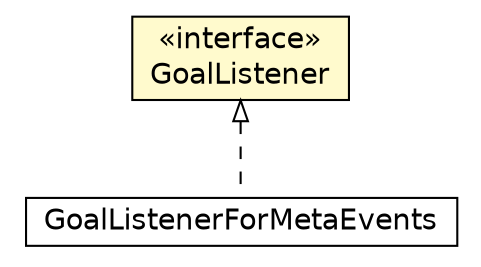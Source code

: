 #!/usr/local/bin/dot
#
# Class diagram 
# Generated by UMLGraph version 5.1 (http://www.umlgraph.org/)
#

digraph G {
	edge [fontname="Helvetica",fontsize=10,labelfontname="Helvetica",labelfontsize=10];
	node [fontname="Helvetica",fontsize=10,shape=plaintext];
	nodesep=0.25;
	ranksep=0.5;
	// jason.asSemantics.GoalListenerForMetaEvents
	c9044 [label=<<table title="jason.asSemantics.GoalListenerForMetaEvents" border="0" cellborder="1" cellspacing="0" cellpadding="2" port="p" href="./GoalListenerForMetaEvents.html">
		<tr><td><table border="0" cellspacing="0" cellpadding="1">
<tr><td align="center" balign="center"> GoalListenerForMetaEvents </td></tr>
		</table></td></tr>
		</table>>, fontname="Helvetica", fontcolor="black", fontsize=14.0];
	// jason.asSemantics.GoalListener
	c9045 [label=<<table title="jason.asSemantics.GoalListener" border="0" cellborder="1" cellspacing="0" cellpadding="2" port="p" bgcolor="lemonChiffon" href="./GoalListener.html">
		<tr><td><table border="0" cellspacing="0" cellpadding="1">
<tr><td align="center" balign="center"> &#171;interface&#187; </td></tr>
<tr><td align="center" balign="center"> GoalListener </td></tr>
		</table></td></tr>
		</table>>, fontname="Helvetica", fontcolor="black", fontsize=14.0];
	//jason.asSemantics.GoalListenerForMetaEvents implements jason.asSemantics.GoalListener
	c9045:p -> c9044:p [dir=back,arrowtail=empty,style=dashed];
}


